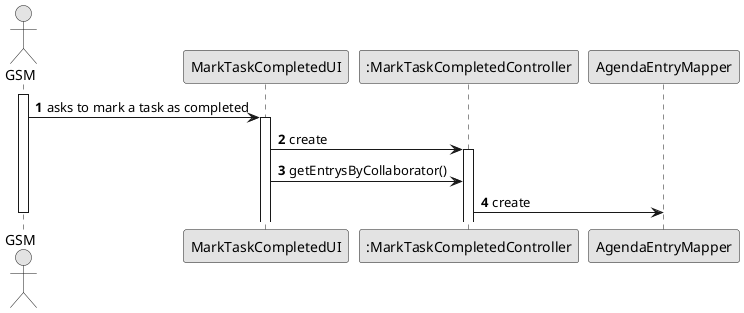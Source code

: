 @startuml
skinparam monochrome true
skinparam packageStyle rectangle
skinparam shadowing false

autonumber

actor "GSM" as GSM
participant "MarkTaskCompletedUI" as UI
participant ":MarkTaskCompletedController" as CTRL

activate GSM

GSM -> UI : asks to mark a task as completed
activate UI

UI -> CTRL : create
activate CTRL

UI -> CTRL: getEntrysByCollaborator()

CTRL -> "AgendaEntryMapper": create

deactivate GSM

@enduml
